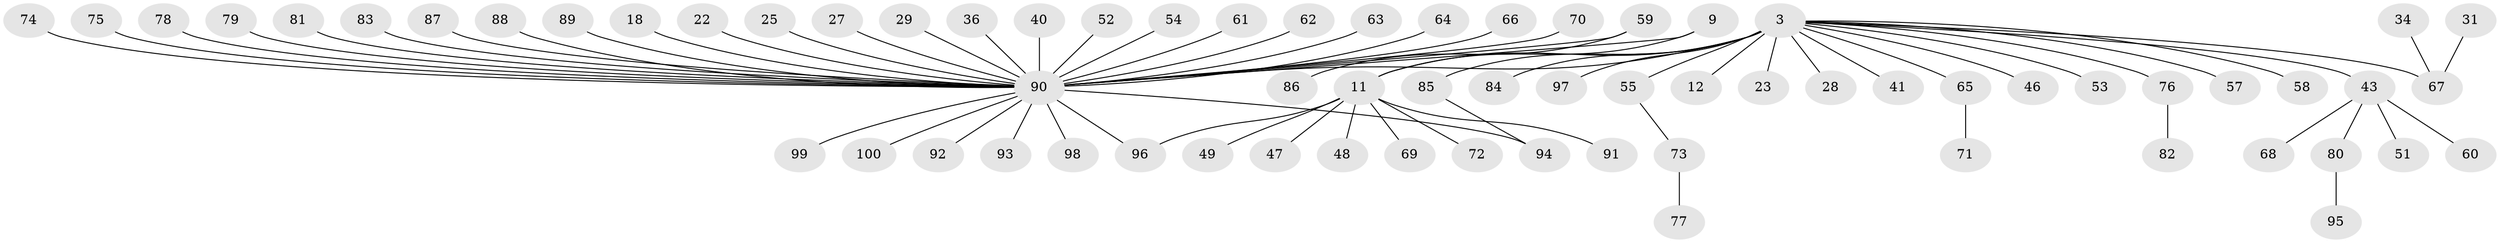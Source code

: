 // original degree distribution, {9: 0.01, 5: 0.02, 25: 0.01, 11: 0.01, 2: 0.15, 14: 0.01, 3: 0.08, 12: 0.02, 1: 0.63, 4: 0.05, 6: 0.01}
// Generated by graph-tools (version 1.1) at 2025/51/03/04/25 21:51:49]
// undirected, 70 vertices, 72 edges
graph export_dot {
graph [start="1"]
  node [color=gray90,style=filled];
  3 [super="+1"];
  9;
  11 [super="+4"];
  12;
  18;
  22;
  23 [super="+20"];
  25;
  27;
  28;
  29;
  31 [super="+24"];
  34;
  36;
  40;
  41;
  43 [super="+5"];
  46;
  47;
  48;
  49 [super="+14"];
  51;
  52;
  53;
  54;
  55 [super="+32"];
  57;
  58;
  59 [super="+13+50"];
  60;
  61;
  62;
  63;
  64;
  65 [super="+45"];
  66 [super="+33"];
  67 [super="+2"];
  68;
  69;
  70 [super="+37"];
  71;
  72;
  73 [super="+38"];
  74;
  75;
  76;
  77;
  78;
  79;
  80;
  81;
  82;
  83;
  84 [super="+6"];
  85;
  86;
  87;
  88 [super="+42"];
  89;
  90 [super="+21+56+35+39"];
  91;
  92;
  93;
  94;
  95;
  96;
  97;
  98;
  99;
  100;
  3 -- 11 [weight=3];
  3 -- 12;
  3 -- 28;
  3 -- 41;
  3 -- 43 [weight=3];
  3 -- 46;
  3 -- 57;
  3 -- 67 [weight=3];
  3 -- 76;
  3 -- 85;
  3 -- 97;
  3 -- 55 [weight=3];
  3 -- 53;
  3 -- 58;
  3 -- 90 [weight=6];
  3 -- 84;
  3 -- 23;
  3 -- 65;
  9 -- 11;
  9 -- 90;
  11 -- 69;
  11 -- 96;
  11 -- 72;
  11 -- 47;
  11 -- 48;
  11 -- 91;
  11 -- 49;
  18 -- 90;
  22 -- 90;
  25 -- 90;
  27 -- 90;
  29 -- 90;
  31 -- 67;
  34 -- 67;
  36 -- 90;
  40 -- 90;
  43 -- 51;
  43 -- 80;
  43 -- 68;
  43 -- 60;
  52 -- 90;
  54 -- 90;
  55 -- 73;
  59 -- 90;
  59 -- 86;
  61 -- 90;
  62 -- 90;
  63 -- 90;
  64 -- 90;
  65 -- 71;
  66 -- 90;
  70 -- 90;
  73 -- 77;
  74 -- 90;
  75 -- 90;
  76 -- 82;
  78 -- 90;
  79 -- 90;
  80 -- 95;
  81 -- 90;
  83 -- 90;
  85 -- 94;
  87 -- 90;
  88 -- 90;
  89 -- 90;
  90 -- 92;
  90 -- 93;
  90 -- 94;
  90 -- 96;
  90 -- 98;
  90 -- 99;
  90 -- 100;
}
